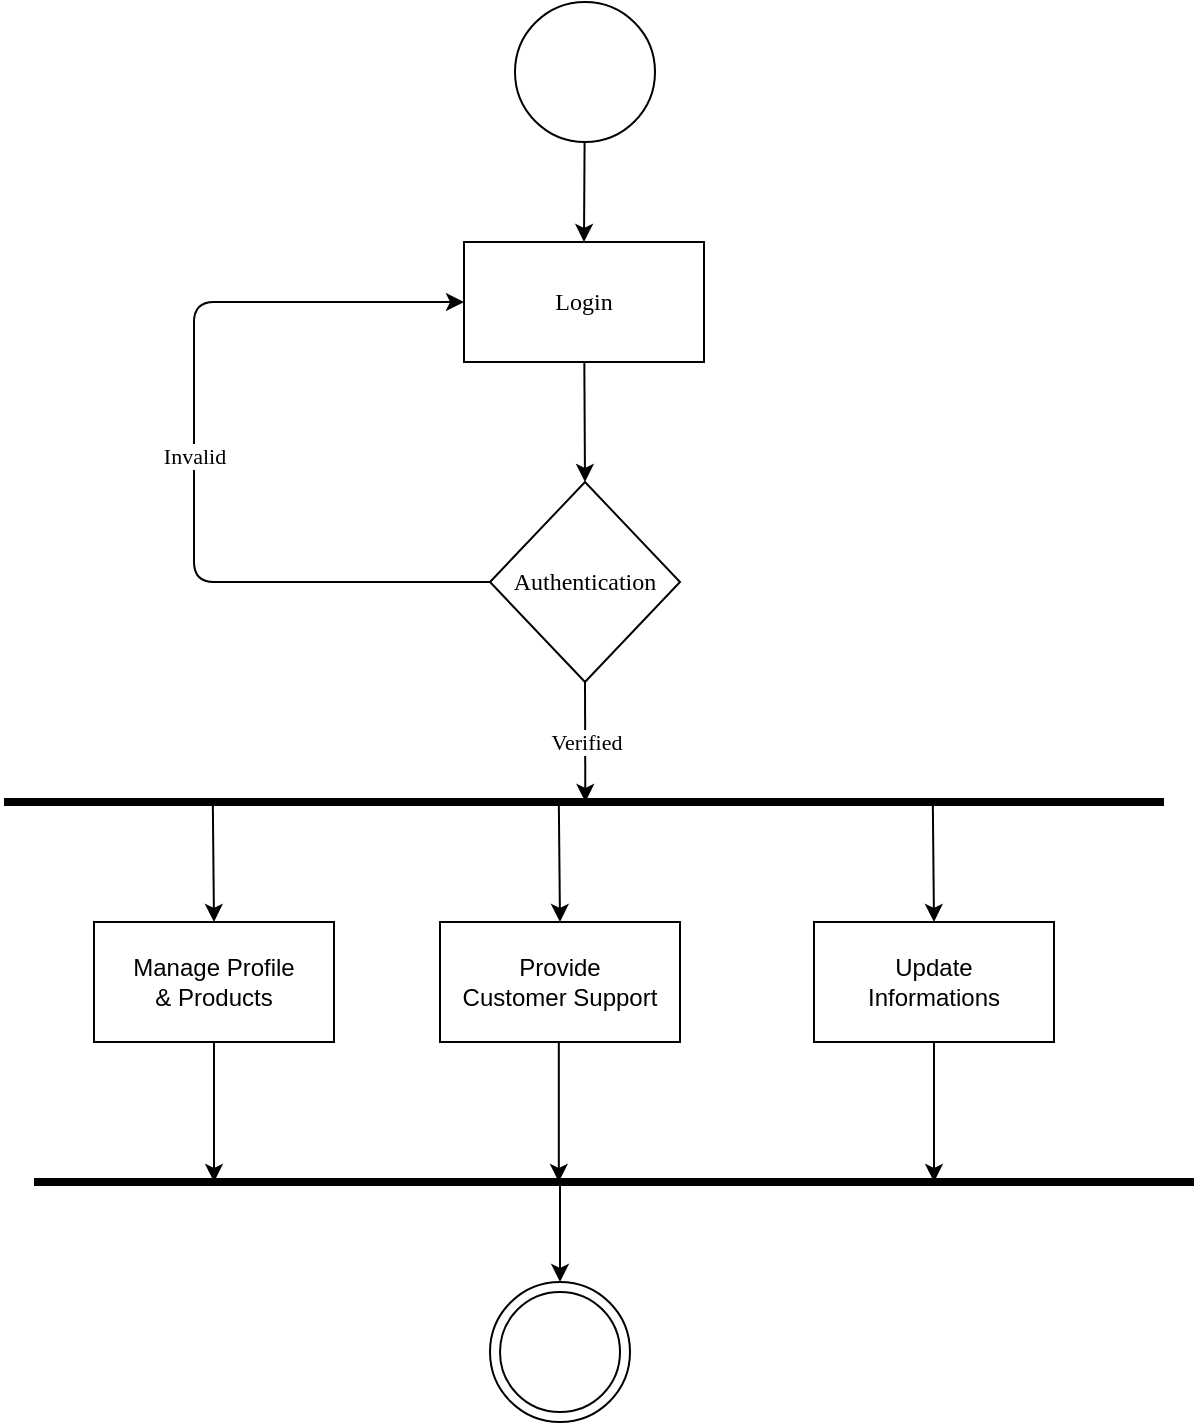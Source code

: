 <mxfile>
    <diagram id="shvc9258QnjYM0HEiwOn" name="Page-1">
        <mxGraphModel dx="575" dy="342" grid="1" gridSize="10" guides="1" tooltips="1" connect="1" arrows="1" fold="1" page="1" pageScale="1" pageWidth="850" pageHeight="1100" math="0" shadow="0">
            <root>
                <mxCell id="0"/>
                <mxCell id="1" parent="0"/>
                <mxCell id="2" style="edgeStyle=none;html=1;entryX=0.5;entryY=0;entryDx=0;entryDy=0;fontFamily=Times New Roman;" edge="1" parent="1" source="3" target="5">
                    <mxGeometry relative="1" as="geometry"/>
                </mxCell>
                <mxCell id="3" value="" style="ellipse;whiteSpace=wrap;html=1;labelBackgroundColor=none;fillStyle=solid;fillColor=default;fontFamily=Times New Roman;" vertex="1" parent="1">
                    <mxGeometry x="390.5" y="60" width="70" height="70" as="geometry"/>
                </mxCell>
                <mxCell id="4" style="edgeStyle=none;html=1;entryX=0.5;entryY=0;entryDx=0;entryDy=0;fontFamily=Times New Roman;" edge="1" parent="1" source="5" target="8">
                    <mxGeometry relative="1" as="geometry"/>
                </mxCell>
                <mxCell id="5" value="Login" style="rounded=0;whiteSpace=wrap;html=1;labelBackgroundColor=none;fillStyle=solid;fillColor=none;fontFamily=Times New Roman;" vertex="1" parent="1">
                    <mxGeometry x="365" y="180" width="120" height="60" as="geometry"/>
                </mxCell>
                <mxCell id="6" value="Invalid" style="edgeStyle=none;html=1;entryX=0;entryY=0.5;entryDx=0;entryDy=0;fontFamily=Times New Roman;" edge="1" parent="1" source="8" target="5">
                    <mxGeometry relative="1" as="geometry">
                        <Array as="points">
                            <mxPoint x="230" y="350"/>
                            <mxPoint x="230" y="210"/>
                        </Array>
                    </mxGeometry>
                </mxCell>
                <mxCell id="7" value="Verified" style="edgeStyle=none;html=1;exitX=0.5;exitY=1;exitDx=0;exitDy=0;fontFamily=Times New Roman;" edge="1" parent="1" source="8">
                    <mxGeometry relative="1" as="geometry">
                        <mxPoint x="425.667" y="460" as="targetPoint"/>
                    </mxGeometry>
                </mxCell>
                <mxCell id="8" value="Authentication" style="rhombus;whiteSpace=wrap;html=1;labelBackgroundColor=none;fillStyle=solid;fillColor=none;fontFamily=Times New Roman;" vertex="1" parent="1">
                    <mxGeometry x="378" y="300" width="95" height="100" as="geometry"/>
                </mxCell>
                <mxCell id="16" value="" style="endArrow=none;html=1;strokeWidth=4;fontFamily=Times New Roman;" edge="1" parent="1">
                    <mxGeometry width="50" height="50" relative="1" as="geometry">
                        <mxPoint x="135" y="460" as="sourcePoint"/>
                        <mxPoint x="715" y="460" as="targetPoint"/>
                    </mxGeometry>
                </mxCell>
                <mxCell id="21" style="edgeStyle=none;html=1;" edge="1" parent="1" source="17">
                    <mxGeometry relative="1" as="geometry">
                        <mxPoint x="240" y="650" as="targetPoint"/>
                    </mxGeometry>
                </mxCell>
                <mxCell id="17" value="Manage Profile &lt;br&gt;&amp;amp; Products" style="rounded=0;whiteSpace=wrap;html=1;" vertex="1" parent="1">
                    <mxGeometry x="180" y="520" width="120" height="60" as="geometry"/>
                </mxCell>
                <mxCell id="18" value="Provide&lt;br&gt;Customer Support" style="rounded=0;whiteSpace=wrap;html=1;" vertex="1" parent="1">
                    <mxGeometry x="353" y="520" width="120" height="60" as="geometry"/>
                </mxCell>
                <mxCell id="23" style="edgeStyle=none;html=1;" edge="1" parent="1" source="19">
                    <mxGeometry relative="1" as="geometry">
                        <mxPoint x="600" y="650" as="targetPoint"/>
                    </mxGeometry>
                </mxCell>
                <mxCell id="19" value="Update &lt;br&gt;Informations" style="rounded=0;whiteSpace=wrap;html=1;" vertex="1" parent="1">
                    <mxGeometry x="540" y="520" width="120" height="60" as="geometry"/>
                </mxCell>
                <mxCell id="20" value="" style="endArrow=none;html=1;strokeWidth=4;fontFamily=Times New Roman;" edge="1" parent="1">
                    <mxGeometry width="50" height="50" relative="1" as="geometry">
                        <mxPoint x="150" y="650.0" as="sourcePoint"/>
                        <mxPoint x="730" y="650.0" as="targetPoint"/>
                    </mxGeometry>
                </mxCell>
                <mxCell id="22" style="edgeStyle=none;html=1;" edge="1" parent="1">
                    <mxGeometry relative="1" as="geometry">
                        <mxPoint x="412.41" y="650" as="targetPoint"/>
                        <mxPoint x="412.41" y="580" as="sourcePoint"/>
                    </mxGeometry>
                </mxCell>
                <mxCell id="24" style="edgeStyle=none;html=1;entryX=0.5;entryY=0;entryDx=0;entryDy=0;" edge="1" parent="1" target="19">
                    <mxGeometry relative="1" as="geometry">
                        <mxPoint x="599.41" y="530" as="targetPoint"/>
                        <mxPoint x="599.41" y="460" as="sourcePoint"/>
                    </mxGeometry>
                </mxCell>
                <mxCell id="25" style="edgeStyle=none;html=1;entryX=0.5;entryY=0;entryDx=0;entryDy=0;" edge="1" parent="1" target="18">
                    <mxGeometry relative="1" as="geometry">
                        <mxPoint x="412.41" y="530" as="targetPoint"/>
                        <mxPoint x="412.41" y="460" as="sourcePoint"/>
                    </mxGeometry>
                </mxCell>
                <mxCell id="26" style="edgeStyle=none;html=1;entryX=0.5;entryY=0;entryDx=0;entryDy=0;" edge="1" parent="1" target="17">
                    <mxGeometry relative="1" as="geometry">
                        <mxPoint x="240" y="520" as="targetPoint"/>
                        <mxPoint x="239.41" y="460.0" as="sourcePoint"/>
                    </mxGeometry>
                </mxCell>
                <mxCell id="27" value="" style="ellipse;whiteSpace=wrap;html=1;labelBackgroundColor=none;fillStyle=solid;fillColor=none;fontFamily=Times New Roman;" vertex="1" parent="1">
                    <mxGeometry x="378" y="700" width="70" height="70" as="geometry"/>
                </mxCell>
                <mxCell id="28" value="" style="endArrow=classic;html=1;strokeWidth=1;entryX=0.5;entryY=0;entryDx=0;entryDy=0;fontFamily=Times New Roman;" edge="1" parent="1" target="27">
                    <mxGeometry width="50" height="50" relative="1" as="geometry">
                        <mxPoint x="413" y="650" as="sourcePoint"/>
                        <mxPoint x="478" y="480" as="targetPoint"/>
                    </mxGeometry>
                </mxCell>
                <mxCell id="29" value="" style="ellipse;whiteSpace=wrap;html=1;" vertex="1" parent="1">
                    <mxGeometry x="383" y="705" width="60" height="60" as="geometry"/>
                </mxCell>
            </root>
        </mxGraphModel>
    </diagram>
</mxfile>
